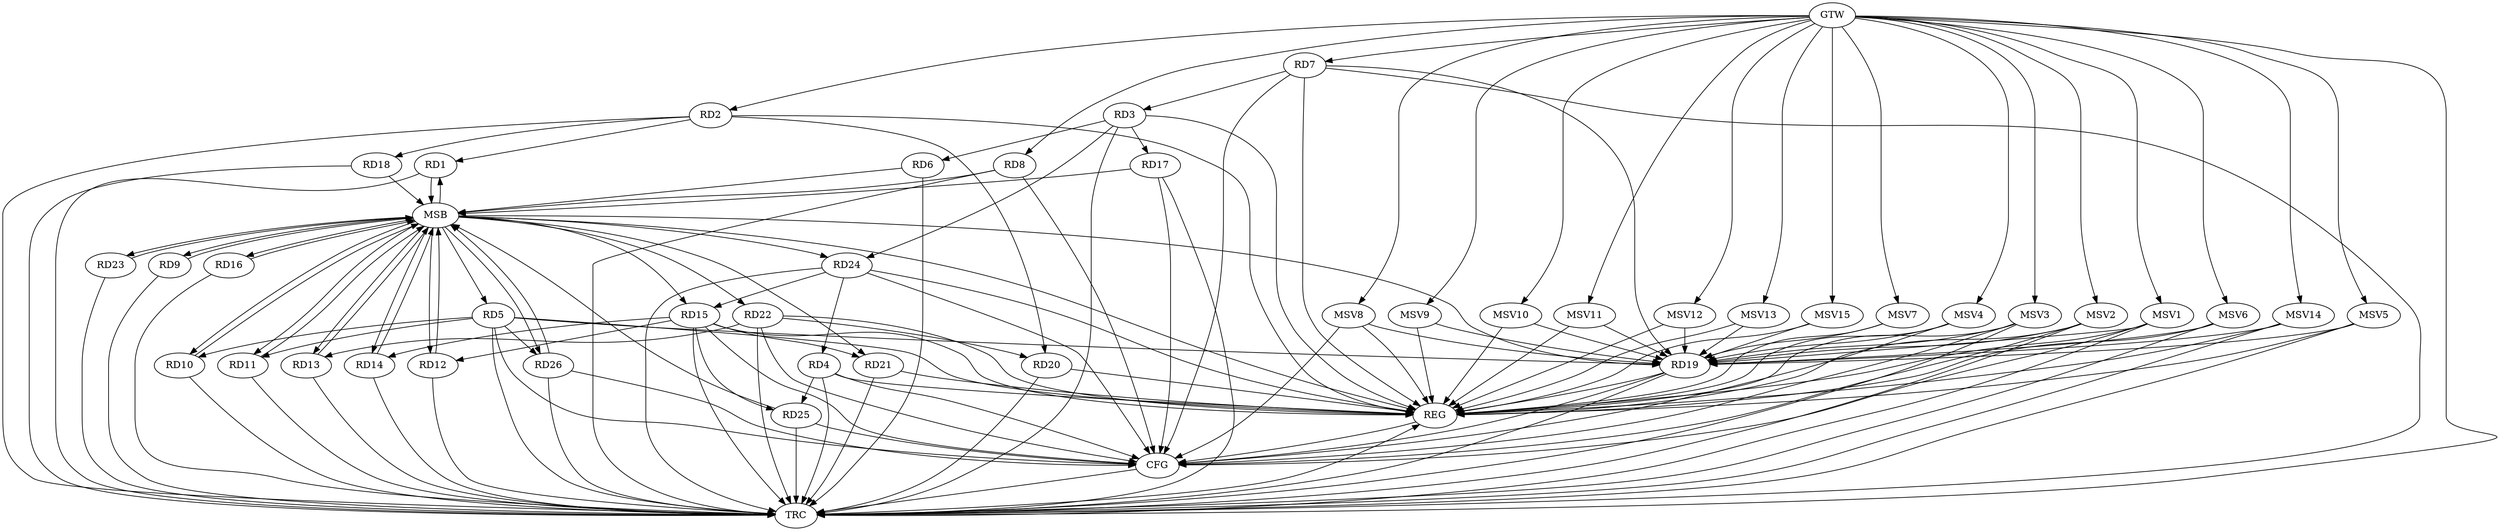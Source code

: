 strict digraph G {
  RD1 [ label="RD1" ];
  RD2 [ label="RD2" ];
  RD3 [ label="RD3" ];
  RD4 [ label="RD4" ];
  RD5 [ label="RD5" ];
  RD6 [ label="RD6" ];
  RD7 [ label="RD7" ];
  RD8 [ label="RD8" ];
  RD9 [ label="RD9" ];
  RD10 [ label="RD10" ];
  RD11 [ label="RD11" ];
  RD12 [ label="RD12" ];
  RD13 [ label="RD13" ];
  RD14 [ label="RD14" ];
  RD15 [ label="RD15" ];
  RD16 [ label="RD16" ];
  RD17 [ label="RD17" ];
  RD18 [ label="RD18" ];
  RD19 [ label="RD19" ];
  RD20 [ label="RD20" ];
  RD21 [ label="RD21" ];
  RD22 [ label="RD22" ];
  RD23 [ label="RD23" ];
  RD24 [ label="RD24" ];
  RD25 [ label="RD25" ];
  RD26 [ label="RD26" ];
  GTW [ label="GTW" ];
  REG [ label="REG" ];
  MSB [ label="MSB" ];
  CFG [ label="CFG" ];
  TRC [ label="TRC" ];
  MSV1 [ label="MSV1" ];
  MSV2 [ label="MSV2" ];
  MSV3 [ label="MSV3" ];
  MSV4 [ label="MSV4" ];
  MSV5 [ label="MSV5" ];
  MSV6 [ label="MSV6" ];
  MSV7 [ label="MSV7" ];
  MSV8 [ label="MSV8" ];
  MSV9 [ label="MSV9" ];
  MSV10 [ label="MSV10" ];
  MSV11 [ label="MSV11" ];
  MSV12 [ label="MSV12" ];
  MSV13 [ label="MSV13" ];
  MSV14 [ label="MSV14" ];
  MSV15 [ label="MSV15" ];
  RD2 -> RD1;
  RD2 -> RD18;
  RD2 -> RD20;
  RD3 -> RD6;
  RD7 -> RD3;
  RD3 -> RD17;
  RD3 -> RD24;
  RD24 -> RD4;
  RD4 -> RD25;
  RD5 -> RD10;
  RD5 -> RD11;
  RD5 -> RD19;
  RD5 -> RD26;
  RD7 -> RD19;
  RD15 -> RD12;
  RD22 -> RD13;
  RD15 -> RD14;
  RD15 -> RD21;
  RD24 -> RD15;
  RD15 -> RD25;
  RD22 -> RD20;
  GTW -> RD2;
  GTW -> RD7;
  GTW -> RD8;
  RD2 -> REG;
  RD3 -> REG;
  RD4 -> REG;
  RD5 -> REG;
  RD7 -> REG;
  RD15 -> REG;
  RD19 -> REG;
  RD20 -> REG;
  RD21 -> REG;
  RD22 -> REG;
  RD24 -> REG;
  RD1 -> MSB;
  MSB -> RD13;
  MSB -> RD26;
  MSB -> REG;
  RD6 -> MSB;
  MSB -> RD10;
  MSB -> RD21;
  MSB -> RD22;
  RD8 -> MSB;
  MSB -> RD23;
  RD9 -> MSB;
  MSB -> RD15;
  MSB -> RD24;
  RD10 -> MSB;
  MSB -> RD14;
  RD11 -> MSB;
  MSB -> RD19;
  RD12 -> MSB;
  RD13 -> MSB;
  MSB -> RD5;
  RD14 -> MSB;
  MSB -> RD16;
  RD16 -> MSB;
  MSB -> RD11;
  RD17 -> MSB;
  RD18 -> MSB;
  MSB -> RD12;
  RD23 -> MSB;
  MSB -> RD9;
  RD25 -> MSB;
  RD26 -> MSB;
  MSB -> RD1;
  RD24 -> CFG;
  RD17 -> CFG;
  RD22 -> CFG;
  RD19 -> CFG;
  RD5 -> CFG;
  RD7 -> CFG;
  RD15 -> CFG;
  RD8 -> CFG;
  RD25 -> CFG;
  RD4 -> CFG;
  RD26 -> CFG;
  REG -> CFG;
  RD1 -> TRC;
  RD2 -> TRC;
  RD3 -> TRC;
  RD4 -> TRC;
  RD5 -> TRC;
  RD6 -> TRC;
  RD7 -> TRC;
  RD8 -> TRC;
  RD9 -> TRC;
  RD10 -> TRC;
  RD11 -> TRC;
  RD12 -> TRC;
  RD13 -> TRC;
  RD14 -> TRC;
  RD15 -> TRC;
  RD16 -> TRC;
  RD17 -> TRC;
  RD18 -> TRC;
  RD19 -> TRC;
  RD20 -> TRC;
  RD21 -> TRC;
  RD22 -> TRC;
  RD23 -> TRC;
  RD24 -> TRC;
  RD25 -> TRC;
  RD26 -> TRC;
  GTW -> TRC;
  CFG -> TRC;
  TRC -> REG;
  MSV1 -> RD19;
  GTW -> MSV1;
  MSV1 -> REG;
  MSV1 -> TRC;
  MSV1 -> CFG;
  MSV2 -> RD19;
  MSV3 -> RD19;
  GTW -> MSV2;
  MSV2 -> REG;
  MSV2 -> TRC;
  MSV2 -> CFG;
  GTW -> MSV3;
  MSV3 -> REG;
  MSV3 -> TRC;
  MSV3 -> CFG;
  MSV4 -> RD19;
  GTW -> MSV4;
  MSV4 -> REG;
  MSV4 -> CFG;
  MSV5 -> RD19;
  GTW -> MSV5;
  MSV5 -> REG;
  MSV5 -> TRC;
  MSV6 -> RD19;
  MSV7 -> RD19;
  GTW -> MSV6;
  MSV6 -> REG;
  MSV6 -> TRC;
  GTW -> MSV7;
  MSV7 -> REG;
  MSV8 -> RD19;
  GTW -> MSV8;
  MSV8 -> REG;
  MSV8 -> CFG;
  MSV9 -> RD19;
  GTW -> MSV9;
  MSV9 -> REG;
  MSV10 -> RD19;
  GTW -> MSV10;
  MSV10 -> REG;
  MSV11 -> RD19;
  MSV12 -> RD19;
  MSV13 -> RD19;
  GTW -> MSV11;
  MSV11 -> REG;
  GTW -> MSV12;
  MSV12 -> REG;
  GTW -> MSV13;
  MSV13 -> REG;
  MSV14 -> RD19;
  MSV15 -> RD19;
  GTW -> MSV14;
  MSV14 -> REG;
  MSV14 -> TRC;
  GTW -> MSV15;
  MSV15 -> REG;
}

